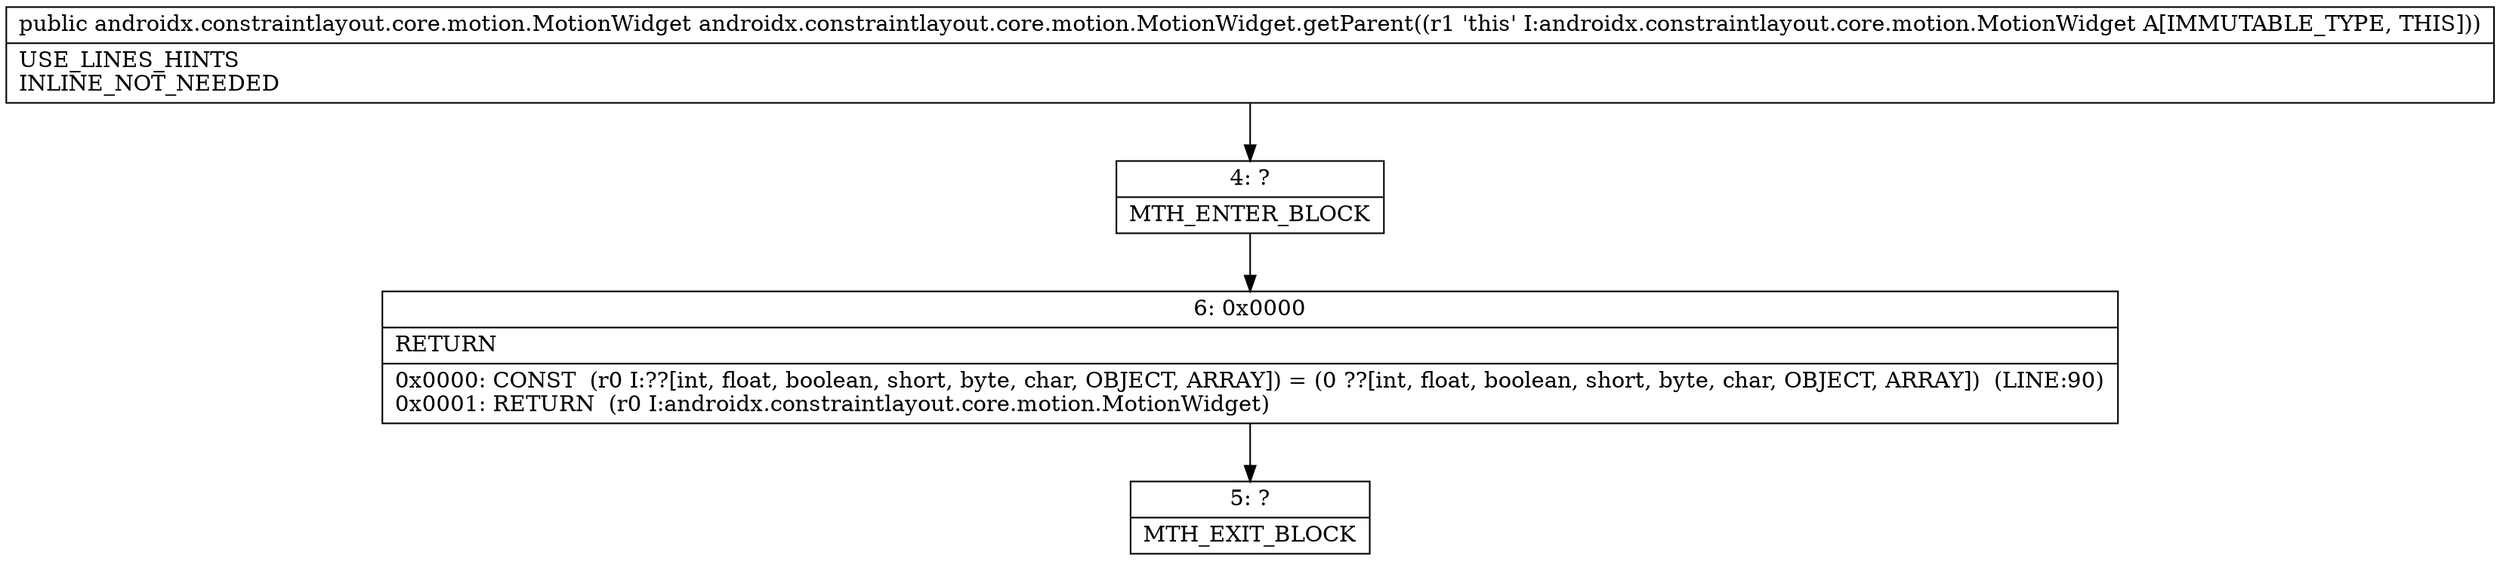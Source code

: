 digraph "CFG forandroidx.constraintlayout.core.motion.MotionWidget.getParent()Landroidx\/constraintlayout\/core\/motion\/MotionWidget;" {
Node_4 [shape=record,label="{4\:\ ?|MTH_ENTER_BLOCK\l}"];
Node_6 [shape=record,label="{6\:\ 0x0000|RETURN\l|0x0000: CONST  (r0 I:??[int, float, boolean, short, byte, char, OBJECT, ARRAY]) = (0 ??[int, float, boolean, short, byte, char, OBJECT, ARRAY])  (LINE:90)\l0x0001: RETURN  (r0 I:androidx.constraintlayout.core.motion.MotionWidget) \l}"];
Node_5 [shape=record,label="{5\:\ ?|MTH_EXIT_BLOCK\l}"];
MethodNode[shape=record,label="{public androidx.constraintlayout.core.motion.MotionWidget androidx.constraintlayout.core.motion.MotionWidget.getParent((r1 'this' I:androidx.constraintlayout.core.motion.MotionWidget A[IMMUTABLE_TYPE, THIS]))  | USE_LINES_HINTS\lINLINE_NOT_NEEDED\l}"];
MethodNode -> Node_4;Node_4 -> Node_6;
Node_6 -> Node_5;
}

